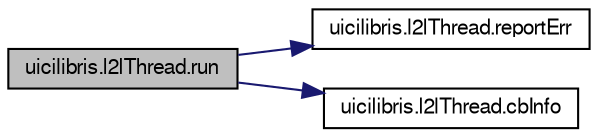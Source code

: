 digraph G
{
  edge [fontname="FreeSans",fontsize="10",labelfontname="FreeSans",labelfontsize="10"];
  node [fontname="FreeSans",fontsize="10",shape=record];
  rankdir="LR";
  Node1 [label="uicilibris.l2lThread.run",height=0.2,width=0.4,color="black", fillcolor="grey75", style="filled" fontcolor="black"];
  Node1 -> Node2 [color="midnightblue",fontsize="10",style="solid",fontname="FreeSans"];
  Node2 [label="uicilibris.l2lThread.reportErr",height=0.2,width=0.4,color="black", fillcolor="white", style="filled",URL="$classuicilibris_1_1l2lThread.html#a4518679cb4b77fc594a17e1754b2c27f",tooltip="a call back function to send message to the error tab in the main window"];
  Node1 -> Node3 [color="midnightblue",fontsize="10",style="solid",fontname="FreeSans"];
  Node3 [label="uicilibris.l2lThread.cbInfo",height=0.2,width=0.4,color="black", fillcolor="white", style="filled",URL="$classuicilibris_1_1l2lThread.html#a28397d7c4810cb174522c80b5598f14f",tooltip="a callback function to display progress information"];
}
